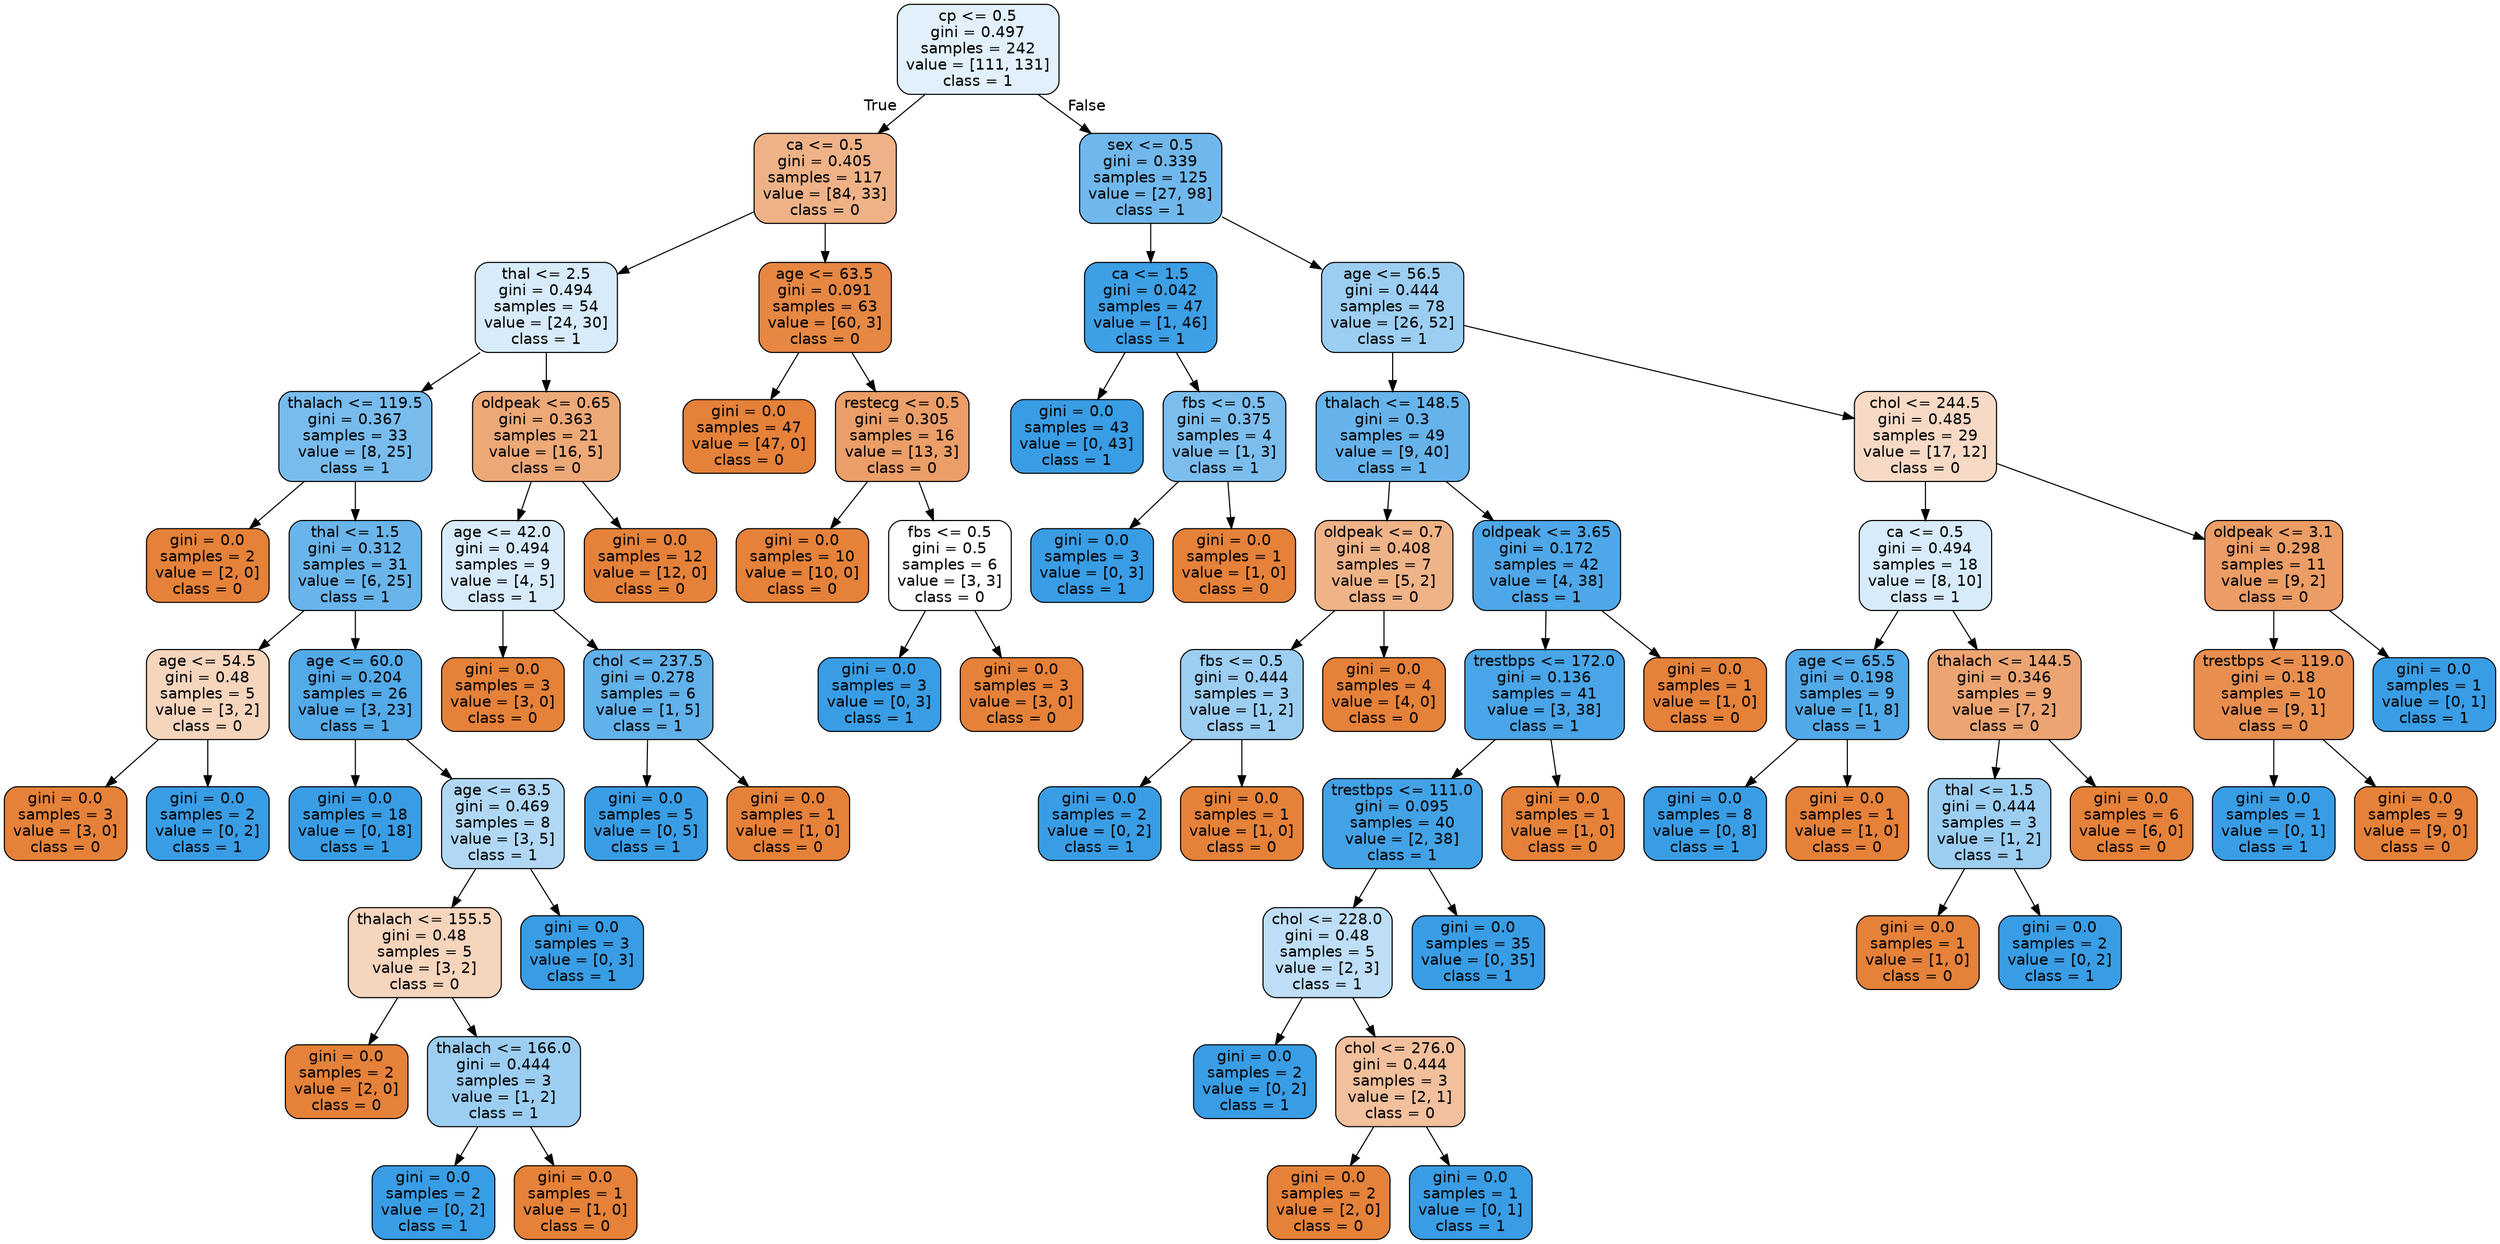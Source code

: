 digraph Tree {
node [shape=box, style="filled, rounded", color="black", fontname="helvetica"] ;
edge [fontname="helvetica"] ;
0 [label="cp <= 0.5\ngini = 0.497\nsamples = 242\nvalue = [111, 131]\nclass = 1", fillcolor="#e1f0fb"] ;
1 [label="ca <= 0.5\ngini = 0.405\nsamples = 117\nvalue = [84, 33]\nclass = 0", fillcolor="#efb287"] ;
0 -> 1 [labeldistance=2.5, labelangle=45, headlabel="True"] ;
2 [label="thal <= 2.5\ngini = 0.494\nsamples = 54\nvalue = [24, 30]\nclass = 1", fillcolor="#d7ebfa"] ;
1 -> 2 ;
3 [label="thalach <= 119.5\ngini = 0.367\nsamples = 33\nvalue = [8, 25]\nclass = 1", fillcolor="#78bced"] ;
2 -> 3 ;
4 [label="gini = 0.0\nsamples = 2\nvalue = [2, 0]\nclass = 0", fillcolor="#e58139"] ;
3 -> 4 ;
5 [label="thal <= 1.5\ngini = 0.312\nsamples = 31\nvalue = [6, 25]\nclass = 1", fillcolor="#69b5eb"] ;
3 -> 5 ;
6 [label="age <= 54.5\ngini = 0.48\nsamples = 5\nvalue = [3, 2]\nclass = 0", fillcolor="#f6d5bd"] ;
5 -> 6 ;
7 [label="gini = 0.0\nsamples = 3\nvalue = [3, 0]\nclass = 0", fillcolor="#e58139"] ;
6 -> 7 ;
8 [label="gini = 0.0\nsamples = 2\nvalue = [0, 2]\nclass = 1", fillcolor="#399de5"] ;
6 -> 8 ;
9 [label="age <= 60.0\ngini = 0.204\nsamples = 26\nvalue = [3, 23]\nclass = 1", fillcolor="#53aae8"] ;
5 -> 9 ;
10 [label="gini = 0.0\nsamples = 18\nvalue = [0, 18]\nclass = 1", fillcolor="#399de5"] ;
9 -> 10 ;
11 [label="age <= 63.5\ngini = 0.469\nsamples = 8\nvalue = [3, 5]\nclass = 1", fillcolor="#b0d8f5"] ;
9 -> 11 ;
12 [label="thalach <= 155.5\ngini = 0.48\nsamples = 5\nvalue = [3, 2]\nclass = 0", fillcolor="#f6d5bd"] ;
11 -> 12 ;
13 [label="gini = 0.0\nsamples = 2\nvalue = [2, 0]\nclass = 0", fillcolor="#e58139"] ;
12 -> 13 ;
14 [label="thalach <= 166.0\ngini = 0.444\nsamples = 3\nvalue = [1, 2]\nclass = 1", fillcolor="#9ccef2"] ;
12 -> 14 ;
15 [label="gini = 0.0\nsamples = 2\nvalue = [0, 2]\nclass = 1", fillcolor="#399de5"] ;
14 -> 15 ;
16 [label="gini = 0.0\nsamples = 1\nvalue = [1, 0]\nclass = 0", fillcolor="#e58139"] ;
14 -> 16 ;
17 [label="gini = 0.0\nsamples = 3\nvalue = [0, 3]\nclass = 1", fillcolor="#399de5"] ;
11 -> 17 ;
18 [label="oldpeak <= 0.65\ngini = 0.363\nsamples = 21\nvalue = [16, 5]\nclass = 0", fillcolor="#eda877"] ;
2 -> 18 ;
19 [label="age <= 42.0\ngini = 0.494\nsamples = 9\nvalue = [4, 5]\nclass = 1", fillcolor="#d7ebfa"] ;
18 -> 19 ;
20 [label="gini = 0.0\nsamples = 3\nvalue = [3, 0]\nclass = 0", fillcolor="#e58139"] ;
19 -> 20 ;
21 [label="chol <= 237.5\ngini = 0.278\nsamples = 6\nvalue = [1, 5]\nclass = 1", fillcolor="#61b1ea"] ;
19 -> 21 ;
22 [label="gini = 0.0\nsamples = 5\nvalue = [0, 5]\nclass = 1", fillcolor="#399de5"] ;
21 -> 22 ;
23 [label="gini = 0.0\nsamples = 1\nvalue = [1, 0]\nclass = 0", fillcolor="#e58139"] ;
21 -> 23 ;
24 [label="gini = 0.0\nsamples = 12\nvalue = [12, 0]\nclass = 0", fillcolor="#e58139"] ;
18 -> 24 ;
25 [label="age <= 63.5\ngini = 0.091\nsamples = 63\nvalue = [60, 3]\nclass = 0", fillcolor="#e68743"] ;
1 -> 25 ;
26 [label="gini = 0.0\nsamples = 47\nvalue = [47, 0]\nclass = 0", fillcolor="#e58139"] ;
25 -> 26 ;
27 [label="restecg <= 0.5\ngini = 0.305\nsamples = 16\nvalue = [13, 3]\nclass = 0", fillcolor="#eb9e67"] ;
25 -> 27 ;
28 [label="gini = 0.0\nsamples = 10\nvalue = [10, 0]\nclass = 0", fillcolor="#e58139"] ;
27 -> 28 ;
29 [label="fbs <= 0.5\ngini = 0.5\nsamples = 6\nvalue = [3, 3]\nclass = 0", fillcolor="#ffffff"] ;
27 -> 29 ;
30 [label="gini = 0.0\nsamples = 3\nvalue = [0, 3]\nclass = 1", fillcolor="#399de5"] ;
29 -> 30 ;
31 [label="gini = 0.0\nsamples = 3\nvalue = [3, 0]\nclass = 0", fillcolor="#e58139"] ;
29 -> 31 ;
32 [label="sex <= 0.5\ngini = 0.339\nsamples = 125\nvalue = [27, 98]\nclass = 1", fillcolor="#70b8ec"] ;
0 -> 32 [labeldistance=2.5, labelangle=-45, headlabel="False"] ;
33 [label="ca <= 1.5\ngini = 0.042\nsamples = 47\nvalue = [1, 46]\nclass = 1", fillcolor="#3d9fe6"] ;
32 -> 33 ;
34 [label="gini = 0.0\nsamples = 43\nvalue = [0, 43]\nclass = 1", fillcolor="#399de5"] ;
33 -> 34 ;
35 [label="fbs <= 0.5\ngini = 0.375\nsamples = 4\nvalue = [1, 3]\nclass = 1", fillcolor="#7bbeee"] ;
33 -> 35 ;
36 [label="gini = 0.0\nsamples = 3\nvalue = [0, 3]\nclass = 1", fillcolor="#399de5"] ;
35 -> 36 ;
37 [label="gini = 0.0\nsamples = 1\nvalue = [1, 0]\nclass = 0", fillcolor="#e58139"] ;
35 -> 37 ;
38 [label="age <= 56.5\ngini = 0.444\nsamples = 78\nvalue = [26, 52]\nclass = 1", fillcolor="#9ccef2"] ;
32 -> 38 ;
39 [label="thalach <= 148.5\ngini = 0.3\nsamples = 49\nvalue = [9, 40]\nclass = 1", fillcolor="#66b3eb"] ;
38 -> 39 ;
40 [label="oldpeak <= 0.7\ngini = 0.408\nsamples = 7\nvalue = [5, 2]\nclass = 0", fillcolor="#efb388"] ;
39 -> 40 ;
41 [label="fbs <= 0.5\ngini = 0.444\nsamples = 3\nvalue = [1, 2]\nclass = 1", fillcolor="#9ccef2"] ;
40 -> 41 ;
42 [label="gini = 0.0\nsamples = 2\nvalue = [0, 2]\nclass = 1", fillcolor="#399de5"] ;
41 -> 42 ;
43 [label="gini = 0.0\nsamples = 1\nvalue = [1, 0]\nclass = 0", fillcolor="#e58139"] ;
41 -> 43 ;
44 [label="gini = 0.0\nsamples = 4\nvalue = [4, 0]\nclass = 0", fillcolor="#e58139"] ;
40 -> 44 ;
45 [label="oldpeak <= 3.65\ngini = 0.172\nsamples = 42\nvalue = [4, 38]\nclass = 1", fillcolor="#4ea7e8"] ;
39 -> 45 ;
46 [label="trestbps <= 172.0\ngini = 0.136\nsamples = 41\nvalue = [3, 38]\nclass = 1", fillcolor="#49a5e7"] ;
45 -> 46 ;
47 [label="trestbps <= 111.0\ngini = 0.095\nsamples = 40\nvalue = [2, 38]\nclass = 1", fillcolor="#43a2e6"] ;
46 -> 47 ;
48 [label="chol <= 228.0\ngini = 0.48\nsamples = 5\nvalue = [2, 3]\nclass = 1", fillcolor="#bddef6"] ;
47 -> 48 ;
49 [label="gini = 0.0\nsamples = 2\nvalue = [0, 2]\nclass = 1", fillcolor="#399de5"] ;
48 -> 49 ;
50 [label="chol <= 276.0\ngini = 0.444\nsamples = 3\nvalue = [2, 1]\nclass = 0", fillcolor="#f2c09c"] ;
48 -> 50 ;
51 [label="gini = 0.0\nsamples = 2\nvalue = [2, 0]\nclass = 0", fillcolor="#e58139"] ;
50 -> 51 ;
52 [label="gini = 0.0\nsamples = 1\nvalue = [0, 1]\nclass = 1", fillcolor="#399de5"] ;
50 -> 52 ;
53 [label="gini = 0.0\nsamples = 35\nvalue = [0, 35]\nclass = 1", fillcolor="#399de5"] ;
47 -> 53 ;
54 [label="gini = 0.0\nsamples = 1\nvalue = [1, 0]\nclass = 0", fillcolor="#e58139"] ;
46 -> 54 ;
55 [label="gini = 0.0\nsamples = 1\nvalue = [1, 0]\nclass = 0", fillcolor="#e58139"] ;
45 -> 55 ;
56 [label="chol <= 244.5\ngini = 0.485\nsamples = 29\nvalue = [17, 12]\nclass = 0", fillcolor="#f7dac5"] ;
38 -> 56 ;
57 [label="ca <= 0.5\ngini = 0.494\nsamples = 18\nvalue = [8, 10]\nclass = 1", fillcolor="#d7ebfa"] ;
56 -> 57 ;
58 [label="age <= 65.5\ngini = 0.198\nsamples = 9\nvalue = [1, 8]\nclass = 1", fillcolor="#52a9e8"] ;
57 -> 58 ;
59 [label="gini = 0.0\nsamples = 8\nvalue = [0, 8]\nclass = 1", fillcolor="#399de5"] ;
58 -> 59 ;
60 [label="gini = 0.0\nsamples = 1\nvalue = [1, 0]\nclass = 0", fillcolor="#e58139"] ;
58 -> 60 ;
61 [label="thalach <= 144.5\ngini = 0.346\nsamples = 9\nvalue = [7, 2]\nclass = 0", fillcolor="#eca572"] ;
57 -> 61 ;
62 [label="thal <= 1.5\ngini = 0.444\nsamples = 3\nvalue = [1, 2]\nclass = 1", fillcolor="#9ccef2"] ;
61 -> 62 ;
63 [label="gini = 0.0\nsamples = 1\nvalue = [1, 0]\nclass = 0", fillcolor="#e58139"] ;
62 -> 63 ;
64 [label="gini = 0.0\nsamples = 2\nvalue = [0, 2]\nclass = 1", fillcolor="#399de5"] ;
62 -> 64 ;
65 [label="gini = 0.0\nsamples = 6\nvalue = [6, 0]\nclass = 0", fillcolor="#e58139"] ;
61 -> 65 ;
66 [label="oldpeak <= 3.1\ngini = 0.298\nsamples = 11\nvalue = [9, 2]\nclass = 0", fillcolor="#eb9d65"] ;
56 -> 66 ;
67 [label="trestbps <= 119.0\ngini = 0.18\nsamples = 10\nvalue = [9, 1]\nclass = 0", fillcolor="#e88f4f"] ;
66 -> 67 ;
68 [label="gini = 0.0\nsamples = 1\nvalue = [0, 1]\nclass = 1", fillcolor="#399de5"] ;
67 -> 68 ;
69 [label="gini = 0.0\nsamples = 9\nvalue = [9, 0]\nclass = 0", fillcolor="#e58139"] ;
67 -> 69 ;
70 [label="gini = 0.0\nsamples = 1\nvalue = [0, 1]\nclass = 1", fillcolor="#399de5"] ;
66 -> 70 ;
}